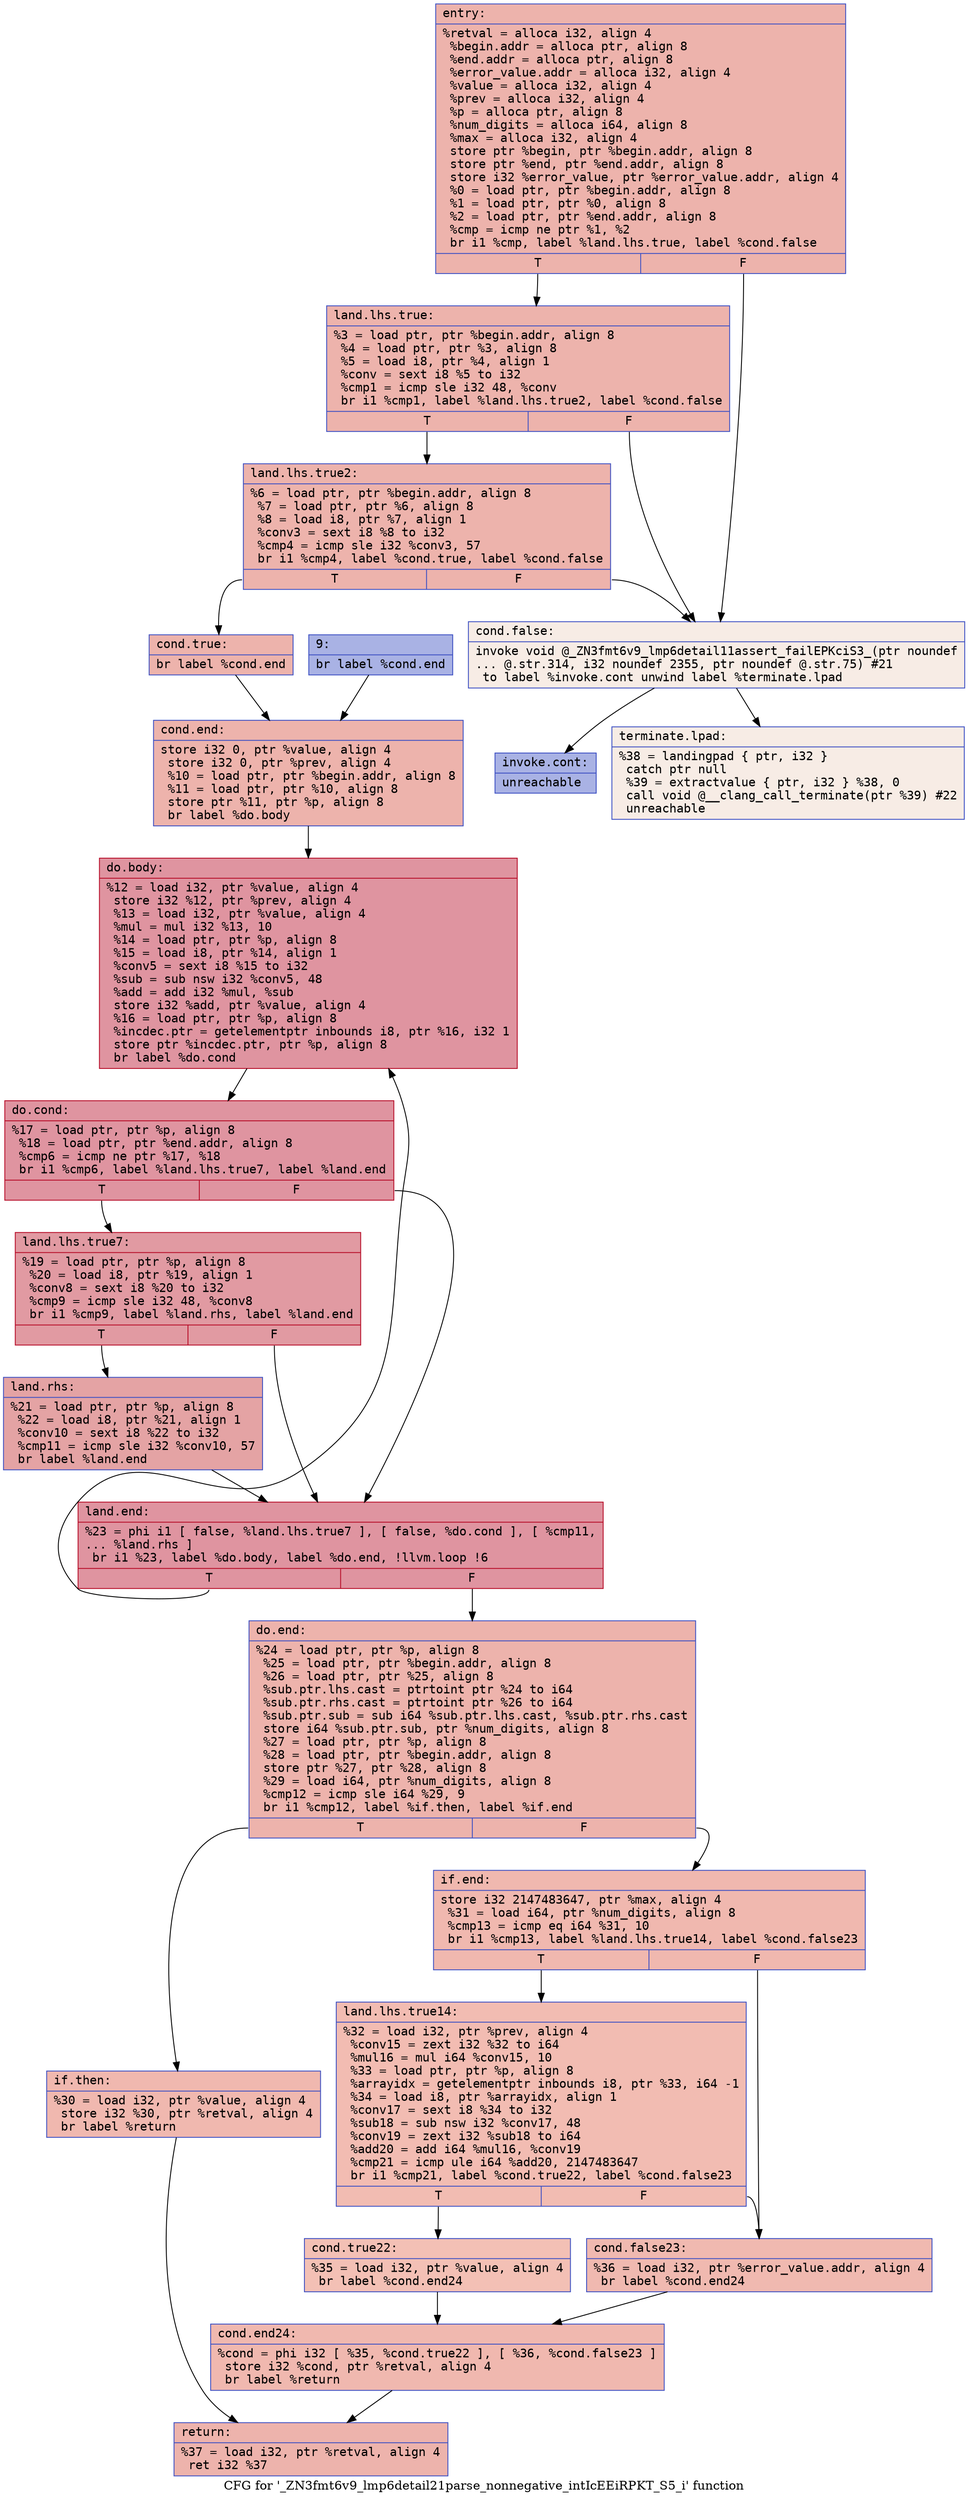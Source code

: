 digraph "CFG for '_ZN3fmt6v9_lmp6detail21parse_nonnegative_intIcEEiRPKT_S5_i' function" {
	label="CFG for '_ZN3fmt6v9_lmp6detail21parse_nonnegative_intIcEEiRPKT_S5_i' function";

	Node0x556bfeac0d10 [shape=record,color="#3d50c3ff", style=filled, fillcolor="#d6524470" fontname="Courier",label="{entry:\l|  %retval = alloca i32, align 4\l  %begin.addr = alloca ptr, align 8\l  %end.addr = alloca ptr, align 8\l  %error_value.addr = alloca i32, align 4\l  %value = alloca i32, align 4\l  %prev = alloca i32, align 4\l  %p = alloca ptr, align 8\l  %num_digits = alloca i64, align 8\l  %max = alloca i32, align 4\l  store ptr %begin, ptr %begin.addr, align 8\l  store ptr %end, ptr %end.addr, align 8\l  store i32 %error_value, ptr %error_value.addr, align 4\l  %0 = load ptr, ptr %begin.addr, align 8\l  %1 = load ptr, ptr %0, align 8\l  %2 = load ptr, ptr %end.addr, align 8\l  %cmp = icmp ne ptr %1, %2\l  br i1 %cmp, label %land.lhs.true, label %cond.false\l|{<s0>T|<s1>F}}"];
	Node0x556bfeac0d10:s0 -> Node0x556bfeac0d80[tooltip="entry -> land.lhs.true\nProbability 100.00%" ];
	Node0x556bfeac0d10:s1 -> Node0x556bfeac1c90[tooltip="entry -> cond.false\nProbability 0.00%" ];
	Node0x556bfeac0d80 [shape=record,color="#3d50c3ff", style=filled, fillcolor="#d6524470" fontname="Courier",label="{land.lhs.true:\l|  %3 = load ptr, ptr %begin.addr, align 8\l  %4 = load ptr, ptr %3, align 8\l  %5 = load i8, ptr %4, align 1\l  %conv = sext i8 %5 to i32\l  %cmp1 = icmp sle i32 48, %conv\l  br i1 %cmp1, label %land.lhs.true2, label %cond.false\l|{<s0>T|<s1>F}}"];
	Node0x556bfeac0d80:s0 -> Node0x556bfeac2050[tooltip="land.lhs.true -> land.lhs.true2\nProbability 100.00%" ];
	Node0x556bfeac0d80:s1 -> Node0x556bfeac1c90[tooltip="land.lhs.true -> cond.false\nProbability 0.00%" ];
	Node0x556bfeac2050 [shape=record,color="#3d50c3ff", style=filled, fillcolor="#d6524470" fontname="Courier",label="{land.lhs.true2:\l|  %6 = load ptr, ptr %begin.addr, align 8\l  %7 = load ptr, ptr %6, align 8\l  %8 = load i8, ptr %7, align 1\l  %conv3 = sext i8 %8 to i32\l  %cmp4 = icmp sle i32 %conv3, 57\l  br i1 %cmp4, label %cond.true, label %cond.false\l|{<s0>T|<s1>F}}"];
	Node0x556bfeac2050:s0 -> Node0x556bfeac2410[tooltip="land.lhs.true2 -> cond.true\nProbability 100.00%" ];
	Node0x556bfeac2050:s1 -> Node0x556bfeac1c90[tooltip="land.lhs.true2 -> cond.false\nProbability 0.00%" ];
	Node0x556bfeac2410 [shape=record,color="#3d50c3ff", style=filled, fillcolor="#d6524470" fontname="Courier",label="{cond.true:\l|  br label %cond.end\l}"];
	Node0x556bfeac2410 -> Node0x556bfeac2540[tooltip="cond.true -> cond.end\nProbability 100.00%" ];
	Node0x556bfeac1c90 [shape=record,color="#3d50c3ff", style=filled, fillcolor="#ecd3c570" fontname="Courier",label="{cond.false:\l|  invoke void @_ZN3fmt6v9_lmp6detail11assert_failEPKciS3_(ptr noundef\l... @.str.314, i32 noundef 2355, ptr noundef @.str.75) #21\l          to label %invoke.cont unwind label %terminate.lpad\l}"];
	Node0x556bfeac1c90 -> Node0x556bfeac2680[tooltip="cond.false -> invoke.cont\nProbability 0.00%" ];
	Node0x556bfeac1c90 -> Node0x556bfeac2700[tooltip="cond.false -> terminate.lpad\nProbability 100.00%" ];
	Node0x556bfeac2680 [shape=record,color="#3d50c3ff", style=filled, fillcolor="#3d50c370" fontname="Courier",label="{invoke.cont:\l|  unreachable\l}"];
	Node0x556bfeac2bc0 [shape=record,color="#3d50c3ff", style=filled, fillcolor="#3d50c370" fontname="Courier",label="{9:\l|  br label %cond.end\l}"];
	Node0x556bfeac2bc0 -> Node0x556bfeac2540[tooltip="9 -> cond.end\nProbability 100.00%" ];
	Node0x556bfeac2540 [shape=record,color="#3d50c3ff", style=filled, fillcolor="#d6524470" fontname="Courier",label="{cond.end:\l|  store i32 0, ptr %value, align 4\l  store i32 0, ptr %prev, align 4\l  %10 = load ptr, ptr %begin.addr, align 8\l  %11 = load ptr, ptr %10, align 8\l  store ptr %11, ptr %p, align 8\l  br label %do.body\l}"];
	Node0x556bfeac2540 -> Node0x556bfeac2f60[tooltip="cond.end -> do.body\nProbability 100.00%" ];
	Node0x556bfeac2f60 [shape=record,color="#b70d28ff", style=filled, fillcolor="#b70d2870" fontname="Courier",label="{do.body:\l|  %12 = load i32, ptr %value, align 4\l  store i32 %12, ptr %prev, align 4\l  %13 = load i32, ptr %value, align 4\l  %mul = mul i32 %13, 10\l  %14 = load ptr, ptr %p, align 8\l  %15 = load i8, ptr %14, align 1\l  %conv5 = sext i8 %15 to i32\l  %sub = sub nsw i32 %conv5, 48\l  %add = add i32 %mul, %sub\l  store i32 %add, ptr %value, align 4\l  %16 = load ptr, ptr %p, align 8\l  %incdec.ptr = getelementptr inbounds i8, ptr %16, i32 1\l  store ptr %incdec.ptr, ptr %p, align 8\l  br label %do.cond\l}"];
	Node0x556bfeac2f60 -> Node0x556bfeac3780[tooltip="do.body -> do.cond\nProbability 100.00%" ];
	Node0x556bfeac3780 [shape=record,color="#b70d28ff", style=filled, fillcolor="#b70d2870" fontname="Courier",label="{do.cond:\l|  %17 = load ptr, ptr %p, align 8\l  %18 = load ptr, ptr %end.addr, align 8\l  %cmp6 = icmp ne ptr %17, %18\l  br i1 %cmp6, label %land.lhs.true7, label %land.end\l|{<s0>T|<s1>F}}"];
	Node0x556bfeac3780:s0 -> Node0x556bfeac3a10[tooltip="do.cond -> land.lhs.true7\nProbability 62.50%" ];
	Node0x556bfeac3780:s1 -> Node0x556bfeac3a90[tooltip="do.cond -> land.end\nProbability 37.50%" ];
	Node0x556bfeac3a10 [shape=record,color="#b70d28ff", style=filled, fillcolor="#bb1b2c70" fontname="Courier",label="{land.lhs.true7:\l|  %19 = load ptr, ptr %p, align 8\l  %20 = load i8, ptr %19, align 1\l  %conv8 = sext i8 %20 to i32\l  %cmp9 = icmp sle i32 48, %conv8\l  br i1 %cmp9, label %land.rhs, label %land.end\l|{<s0>T|<s1>F}}"];
	Node0x556bfeac3a10:s0 -> Node0x556bfeac3e00[tooltip="land.lhs.true7 -> land.rhs\nProbability 50.00%" ];
	Node0x556bfeac3a10:s1 -> Node0x556bfeac3a90[tooltip="land.lhs.true7 -> land.end\nProbability 50.00%" ];
	Node0x556bfeac3e00 [shape=record,color="#3d50c3ff", style=filled, fillcolor="#c32e3170" fontname="Courier",label="{land.rhs:\l|  %21 = load ptr, ptr %p, align 8\l  %22 = load i8, ptr %21, align 1\l  %conv10 = sext i8 %22 to i32\l  %cmp11 = icmp sle i32 %conv10, 57\l  br label %land.end\l}"];
	Node0x556bfeac3e00 -> Node0x556bfeac3a90[tooltip="land.rhs -> land.end\nProbability 100.00%" ];
	Node0x556bfeac3a90 [shape=record,color="#b70d28ff", style=filled, fillcolor="#b70d2870" fontname="Courier",label="{land.end:\l|  %23 = phi i1 [ false, %land.lhs.true7 ], [ false, %do.cond ], [ %cmp11,\l... %land.rhs ]\l  br i1 %23, label %do.body, label %do.end, !llvm.loop !6\l|{<s0>T|<s1>F}}"];
	Node0x556bfeac3a90:s0 -> Node0x556bfeac2f60[tooltip="land.end -> do.body\nProbability 96.88%" ];
	Node0x556bfeac3a90:s1 -> Node0x556bfeac4260[tooltip="land.end -> do.end\nProbability 3.12%" ];
	Node0x556bfeac4260 [shape=record,color="#3d50c3ff", style=filled, fillcolor="#d6524470" fontname="Courier",label="{do.end:\l|  %24 = load ptr, ptr %p, align 8\l  %25 = load ptr, ptr %begin.addr, align 8\l  %26 = load ptr, ptr %25, align 8\l  %sub.ptr.lhs.cast = ptrtoint ptr %24 to i64\l  %sub.ptr.rhs.cast = ptrtoint ptr %26 to i64\l  %sub.ptr.sub = sub i64 %sub.ptr.lhs.cast, %sub.ptr.rhs.cast\l  store i64 %sub.ptr.sub, ptr %num_digits, align 8\l  %27 = load ptr, ptr %p, align 8\l  %28 = load ptr, ptr %begin.addr, align 8\l  store ptr %27, ptr %28, align 8\l  %29 = load i64, ptr %num_digits, align 8\l  %cmp12 = icmp sle i64 %29, 9\l  br i1 %cmp12, label %if.then, label %if.end\l|{<s0>T|<s1>F}}"];
	Node0x556bfeac4260:s0 -> Node0x556bfeac4b60[tooltip="do.end -> if.then\nProbability 50.00%" ];
	Node0x556bfeac4260:s1 -> Node0x556bfeac4bd0[tooltip="do.end -> if.end\nProbability 50.00%" ];
	Node0x556bfeac4b60 [shape=record,color="#3d50c3ff", style=filled, fillcolor="#dc5d4a70" fontname="Courier",label="{if.then:\l|  %30 = load i32, ptr %value, align 4\l  store i32 %30, ptr %retval, align 4\l  br label %return\l}"];
	Node0x556bfeac4b60 -> Node0x556bfeac4e70[tooltip="if.then -> return\nProbability 100.00%" ];
	Node0x556bfeac4bd0 [shape=record,color="#3d50c3ff", style=filled, fillcolor="#dc5d4a70" fontname="Courier",label="{if.end:\l|  store i32 2147483647, ptr %max, align 4\l  %31 = load i64, ptr %num_digits, align 8\l  %cmp13 = icmp eq i64 %31, 10\l  br i1 %cmp13, label %land.lhs.true14, label %cond.false23\l|{<s0>T|<s1>F}}"];
	Node0x556bfeac4bd0:s0 -> Node0x556bfeac2780[tooltip="if.end -> land.lhs.true14\nProbability 50.00%" ];
	Node0x556bfeac4bd0:s1 -> Node0x556bfeac27d0[tooltip="if.end -> cond.false23\nProbability 50.00%" ];
	Node0x556bfeac2780 [shape=record,color="#3d50c3ff", style=filled, fillcolor="#e1675170" fontname="Courier",label="{land.lhs.true14:\l|  %32 = load i32, ptr %prev, align 4\l  %conv15 = zext i32 %32 to i64\l  %mul16 = mul i64 %conv15, 10\l  %33 = load ptr, ptr %p, align 8\l  %arrayidx = getelementptr inbounds i8, ptr %33, i64 -1\l  %34 = load i8, ptr %arrayidx, align 1\l  %conv17 = sext i8 %34 to i32\l  %sub18 = sub nsw i32 %conv17, 48\l  %conv19 = zext i32 %sub18 to i64\l  %add20 = add i64 %mul16, %conv19\l  %cmp21 = icmp ule i64 %add20, 2147483647\l  br i1 %cmp21, label %cond.true22, label %cond.false23\l|{<s0>T|<s1>F}}"];
	Node0x556bfeac2780:s0 -> Node0x556bfeac5cf0[tooltip="land.lhs.true14 -> cond.true22\nProbability 50.00%" ];
	Node0x556bfeac2780:s1 -> Node0x556bfeac27d0[tooltip="land.lhs.true14 -> cond.false23\nProbability 50.00%" ];
	Node0x556bfeac5cf0 [shape=record,color="#3d50c3ff", style=filled, fillcolor="#e5705870" fontname="Courier",label="{cond.true22:\l|  %35 = load i32, ptr %value, align 4\l  br label %cond.end24\l}"];
	Node0x556bfeac5cf0 -> Node0x556bfeac5ea0[tooltip="cond.true22 -> cond.end24\nProbability 100.00%" ];
	Node0x556bfeac27d0 [shape=record,color="#3d50c3ff", style=filled, fillcolor="#de614d70" fontname="Courier",label="{cond.false23:\l|  %36 = load i32, ptr %error_value.addr, align 4\l  br label %cond.end24\l}"];
	Node0x556bfeac27d0 -> Node0x556bfeac5ea0[tooltip="cond.false23 -> cond.end24\nProbability 100.00%" ];
	Node0x556bfeac5ea0 [shape=record,color="#3d50c3ff", style=filled, fillcolor="#dc5d4a70" fontname="Courier",label="{cond.end24:\l|  %cond = phi i32 [ %35, %cond.true22 ], [ %36, %cond.false23 ]\l  store i32 %cond, ptr %retval, align 4\l  br label %return\l}"];
	Node0x556bfeac5ea0 -> Node0x556bfeac4e70[tooltip="cond.end24 -> return\nProbability 100.00%" ];
	Node0x556bfeac4e70 [shape=record,color="#3d50c3ff", style=filled, fillcolor="#d6524470" fontname="Courier",label="{return:\l|  %37 = load i32, ptr %retval, align 4\l  ret i32 %37\l}"];
	Node0x556bfeac2700 [shape=record,color="#3d50c3ff", style=filled, fillcolor="#ecd3c570" fontname="Courier",label="{terminate.lpad:\l|  %38 = landingpad \{ ptr, i32 \}\l          catch ptr null\l  %39 = extractvalue \{ ptr, i32 \} %38, 0\l  call void @__clang_call_terminate(ptr %39) #22\l  unreachable\l}"];
}
